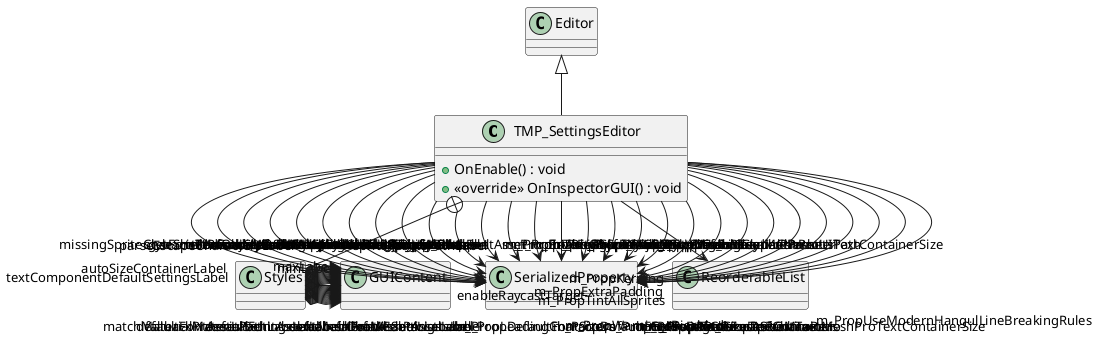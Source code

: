 @startuml
class TMP_SettingsEditor {
    + OnEnable() : void
    + <<override>> OnInspectorGUI() : void
}
class Styles {
}
Editor <|-- TMP_SettingsEditor
TMP_SettingsEditor --> "m_PropFontAsset" SerializedProperty
TMP_SettingsEditor --> "m_PropDefaultFontAssetPath" SerializedProperty
TMP_SettingsEditor --> "m_PropDefaultFontSize" SerializedProperty
TMP_SettingsEditor --> "m_PropDefaultAutoSizeMinRatio" SerializedProperty
TMP_SettingsEditor --> "m_PropDefaultAutoSizeMaxRatio" SerializedProperty
TMP_SettingsEditor --> "m_PropDefaultTextMeshProTextContainerSize" SerializedProperty
TMP_SettingsEditor --> "m_PropDefaultTextMeshProUITextContainerSize" SerializedProperty
TMP_SettingsEditor --> "m_PropAutoSizeTextContainer" SerializedProperty
TMP_SettingsEditor --> "m_PropEnableRaycastTarget" SerializedProperty
TMP_SettingsEditor --> "m_PropIsTextObjectScaleStatic" SerializedProperty
TMP_SettingsEditor --> "m_PropSpriteAsset" SerializedProperty
TMP_SettingsEditor --> "m_PropMissingSpriteCharacterUnicode" SerializedProperty
TMP_SettingsEditor --> "m_PropEnableEmojiSupport" SerializedProperty
TMP_SettingsEditor --> "m_PropSpriteAssetPath" SerializedProperty
TMP_SettingsEditor --> "m_PropStyleSheet" SerializedProperty
TMP_SettingsEditor --> "m_PropStyleSheetsResourcePath" SerializedProperty
TMP_SettingsEditor --> "m_List" ReorderableList
TMP_SettingsEditor --> "m_PropColorGradientPresetsPath" SerializedProperty
TMP_SettingsEditor --> "m_PropMatchMaterialPreset" SerializedProperty
TMP_SettingsEditor --> "m_PropWordWrapping" SerializedProperty
TMP_SettingsEditor --> "m_PropKerning" SerializedProperty
TMP_SettingsEditor --> "m_PropExtraPadding" SerializedProperty
TMP_SettingsEditor --> "m_PropTintAllSprites" SerializedProperty
TMP_SettingsEditor --> "m_PropParseEscapeCharacters" SerializedProperty
TMP_SettingsEditor --> "m_PropMissingGlyphCharacter" SerializedProperty
TMP_SettingsEditor --> "m_GetFontFeaturesAtRuntime" SerializedProperty
TMP_SettingsEditor --> "m_PropWarningsDisabled" SerializedProperty
TMP_SettingsEditor --> "m_PropLeadingCharacters" SerializedProperty
TMP_SettingsEditor --> "m_PropFollowingCharacters" SerializedProperty
TMP_SettingsEditor --> "m_PropUseModernHangulLineBreakingRules" SerializedProperty
TMP_SettingsEditor +-- Styles
Styles o-> "defaultFontAssetLabel" GUIContent
Styles o-> "defaultFontAssetPathLabel" GUIContent
Styles o-> "fallbackFontAssetsLabel" GUIContent
Styles o-> "fallbackFontAssetsListLabel" GUIContent
Styles o-> "fallbackMaterialSettingsLabel" GUIContent
Styles o-> "matchMaterialPresetLabel" GUIContent
Styles o-> "containerDefaultSettingsLabel" GUIContent
Styles o-> "textMeshProLabel" GUIContent
Styles o-> "textMeshProUiLabel" GUIContent
Styles o-> "enableRaycastTarget" GUIContent
Styles o-> "autoSizeContainerLabel" GUIContent
Styles o-> "isTextObjectScaleStaticLabel" GUIContent
Styles o-> "textComponentDefaultSettingsLabel" GUIContent
Styles o-> "defaultFontSize" GUIContent
Styles o-> "autoSizeRatioLabel" GUIContent
Styles o-> "minLabel" GUIContent
Styles o-> "maxLabel" GUIContent
Styles o-> "wordWrappingLabel" GUIContent
Styles o-> "kerningLabel" GUIContent
Styles o-> "extraPaddingLabel" GUIContent
Styles o-> "tintAllSpritesLabel" GUIContent
Styles o-> "parseEscapeCharactersLabel" GUIContent
Styles o-> "dynamicFontSystemSettingsLabel" GUIContent
Styles o-> "getFontFeaturesAtRuntime" GUIContent
Styles o-> "dynamicAtlasTextureGroup" GUIContent
Styles o-> "missingGlyphLabel" GUIContent
Styles o-> "disableWarningsLabel" GUIContent
Styles o-> "defaultSpriteAssetLabel" GUIContent
Styles o-> "missingSpriteCharacterUnicodeLabel" GUIContent
Styles o-> "enableEmojiSupportLabel" GUIContent
Styles o-> "spriteAssetsPathLabel" GUIContent
Styles o-> "defaultStyleSheetLabel" GUIContent
Styles o-> "styleSheetResourcePathLabel" GUIContent
Styles o-> "colorGradientPresetsLabel" GUIContent
Styles o-> "colorGradientsPathLabel" GUIContent
Styles o-> "lineBreakingLabel" GUIContent
Styles o-> "koreanSpecificRules" GUIContent
@enduml
